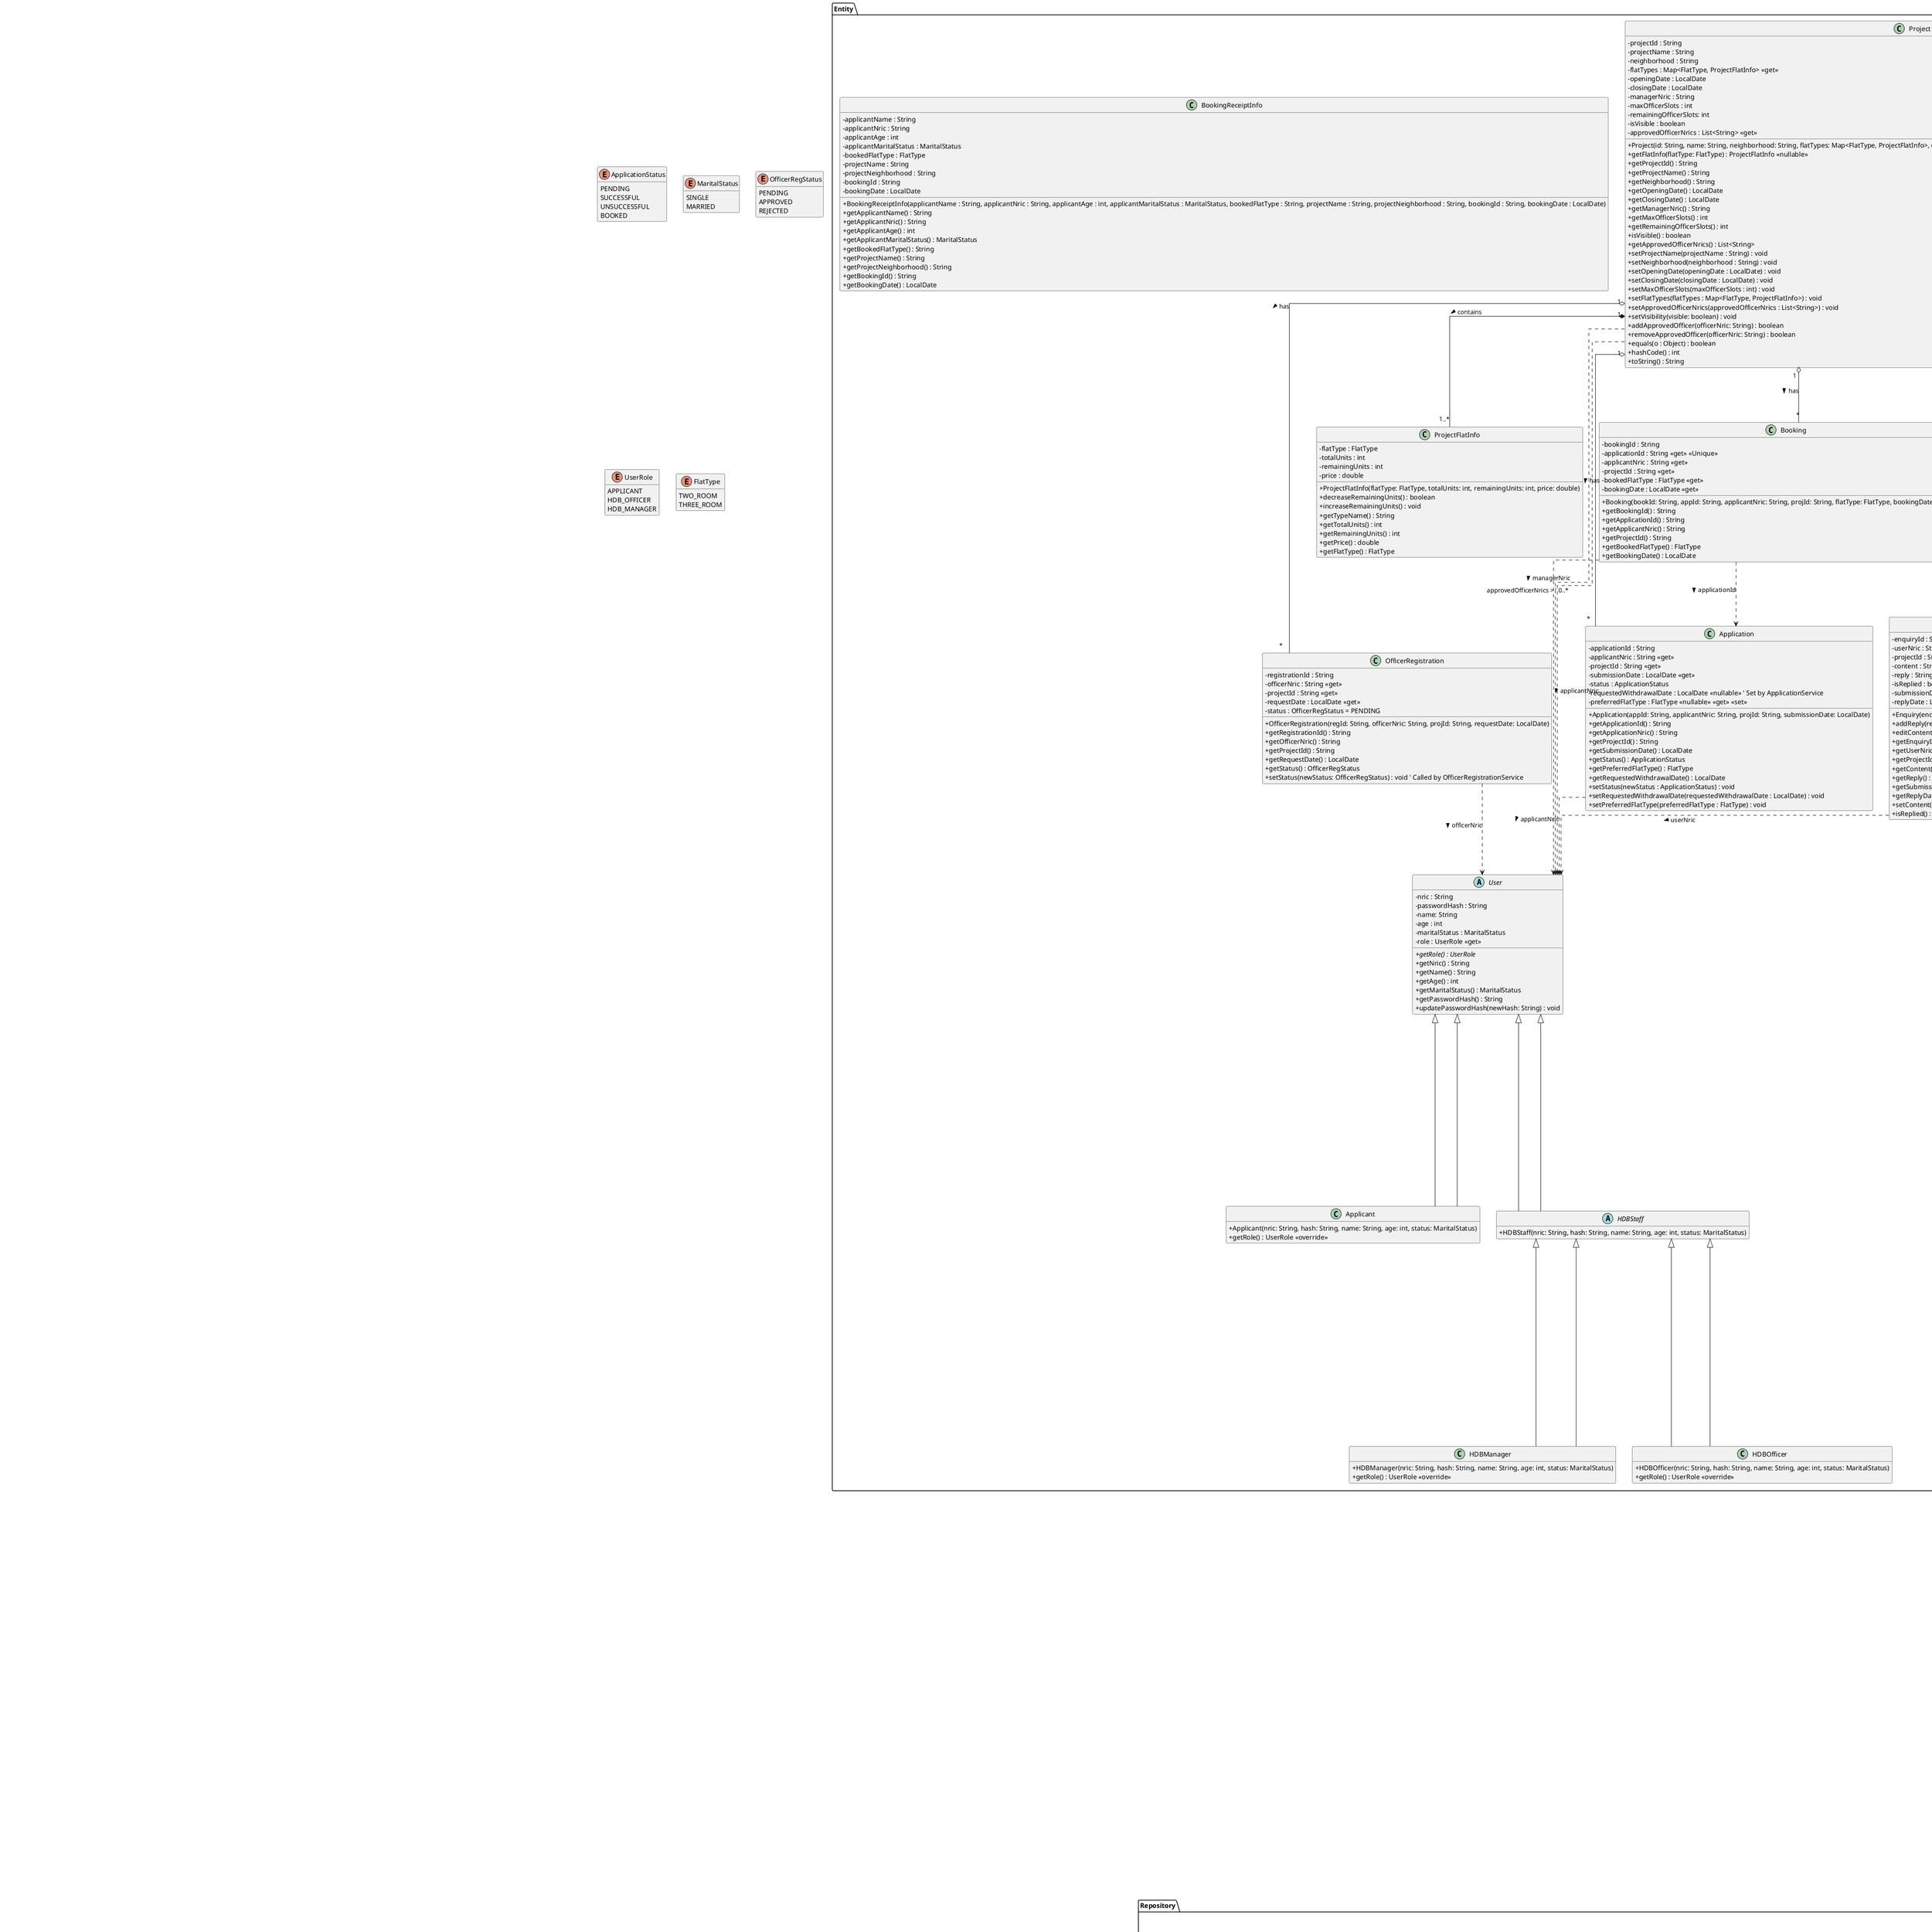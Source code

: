 @startuml

' --- Settings ---
skinparam classAttributeIconSize 0
hide empty members
skinparam packageStyle rect
skinparam linetype ortho

' --- Enums ---
enum ApplicationStatus {
    PENDING
    SUCCESSFUL
    UNSUCCESSFUL
    BOOKED
}
enum MaritalStatus {
    SINGLE
    MARRIED
}
enum OfficerRegStatus {
    PENDING
    APPROVED
    REJECTED
}
enum UserRole {
    APPLICANT
    HDB_OFFICER
    HDB_MANAGER
}
enum FlatType {
    TWO_ROOM
    THREE_ROOM
}

' --- Entity Layer ---
package Entity <<Folder>> {
    abstract class User {
        - nric : String
        - passwordHash : String
        - name: String
        - age : int
        - maritalStatus : MaritalStatus
        - role : UserRole <<get>>
        + {abstract} getRole() : UserRole
        + getNric() : String
        + getName() : String
        + getAge() : int
        + getMaritalStatus() : MaritalStatus
        + getPasswordHash() : String
        + updatePasswordHash(newHash: String) : void
    }

    class Applicant extends User {
        + Applicant(nric: String, hash: String, name: String, age: int, status: MaritalStatus)
        + getRole() : UserRole <<override>>
    }

    abstract class HDBStaff extends User {
         + HDBStaff(nric: String, hash: String, name: String, age: int, status: MaritalStatus)
    }

    class HDBOfficer extends HDBStaff {
        + HDBOfficer(nric: String, hash: String, name: String, age: int, status: MaritalStatus)
        + getRole() : UserRole <<override>>
    }

    class HDBManager extends HDBStaff {
        + HDBManager(nric: String, hash: String, name: String, age: int, status: MaritalStatus)
        + getRole() : UserRole <<override>>
    }

    class ProjectFlatInfo {
        - flatType : FlatType
        - totalUnits : int
        - remainingUnits : int
        - price : double
        + ProjectFlatInfo(flatType: FlatType, totalUnits: int, remainingUnits: int, price: double)
        + decreaseRemainingUnits() : boolean
        + increaseRemainingUnits() : void
        + getTypeName() : String
        + getTotalUnits() : int
        + getRemainingUnits() : int
        + getPrice() : double
        + getFlatType() : FlatType
    }

    class Project {
        - projectId : String
        - projectName : String
        - neighborhood : String
        - flatTypes : Map<FlatType, ProjectFlatInfo> <<get>>
        - openingDate : LocalDate
        - closingDate : LocalDate
        - managerNric : String
        - maxOfficerSlots : int
        - remainingOfficerSlots: int
        - isVisible : boolean
        - approvedOfficerNrics : List<String> <<get>>
        + Project(id: String, name: String, neighborhood: String, flatTypes: Map<FlatType, ProjectFlatInfo>, openDate: LocalDate, closeDate: LocalDate, managerNric: String, maxOfficerSlots: int)
        + getFlatInfo(flatType: FlatType) : ProjectFlatInfo <<nullable>>
        + getProjectId() : String
        + getProjectName() : String
        + getNeighborhood() : String
        + getOpeningDate() : LocalDate
        + getClosingDate() : LocalDate
        + getManagerNric() : String
        + getMaxOfficerSlots() : int
        + getRemainingOfficerSlots() : int
        + isVisible() : boolean
        + getApprovedOfficerNrics() : List<String>
        + setProjectName(projectName : String) : void
        + setNeighborhood(neighborhood : String) : void
        + setOpeningDate(openingDate : LocalDate) : void
        + setClosingDate(closingDate : LocalDate) : void
        + setMaxOfficerSlots(maxOfficerSlots : int) : void
        + setFlatTypes(flatTypes : Map<FlatType, ProjectFlatInfo>) : void
        + setApprovedOfficerNrics(approvedOfficerNrics : List<String>) : void
        + setVisibility(visible: boolean) : void
        + addApprovedOfficer(officerNric: String) : boolean
        + removeApprovedOfficer(officerNric: String) : boolean
        + equals(o : Object) : boolean
        + hashCode() : int
        + toString() : String
    }

    class Application {
        - applicationId : String
        - applicantNric : String <<get>>
        - projectId : String <<get>>
        - submissionDate : LocalDate <<get>>
        - status : ApplicationStatus
        - requestedWithdrawalDate : LocalDate <<nullable>> ' Set by ApplicationService
        - preferredFlatType : FlatType <<nullable>> <<get>> <<set>>
        + Application(appId: String, applicantNric: String, projId: String, submissionDate: LocalDate)
        + getApplicationId() : String
        + getApplicationNric() : String
        + getProjectId() : String
        + getSubmissionDate() : LocalDate
        + getStatus() : ApplicationStatus
        + getPreferredFlatType() : FlatType
        + getRequestedWithdrawalDate() : LocalDate
        + setStatus(newStatus : ApplicationStatus) : void
        + setRequestedWithdrawalDate(requestedWithdrawalDate : LocalDate) : void
        + setPreferredFlatType(preferredFlatType : FlatType) : void
    }

    class Booking {
        - bookingId : String
        - applicationId : String <<get>> <<Unique>>
        - applicantNric : String <<get>>
        - projectId : String <<get>>
        - bookedFlatType : FlatType <<get>>
        - bookingDate : LocalDate <<get>>
        + Booking(bookId: String, appId: String, applicantNric: String, projId: String, flatType: FlatType, bookingDate: LocalDate)
        + getBookingId() : String
        + getApplicationId() : String
        + getApplicantNric() : String
        + getProjectId() : String
        + getBookedFlatType() : FlatType
        + getBookingDate() : LocalDate
    }

    class BookingReceiptInfo {
        - applicantName : String
        - applicantNric : String
        - applicantAge : int
        - applicantMaritalStatus : MaritalStatus
        - bookedFlatType : FlatType
        - projectName : String
        - projectNeighborhood : String
        - bookingId : String
        - bookingDate : LocalDate
        + BookingReceiptInfo(applicantName : String, applicantNric : String, applicantAge : int, applicantMaritalStatus : MaritalStatus, bookedFlatType : String, projectName : String, projectNeighborhood : String, bookingId : String, bookingDate : LocalDate)
        + getApplicantName() : String
        + getApplicantNric() : String
        + getApplicantAge() : int
        + getApplicantMaritalStatus() : MaritalStatus
        + getBookedFlatType() : String
        + getProjectName() : String
        + getProjectNeighborhood() : String
        + getBookingId() : String
        + getBookingDate() : LocalDate
    }

    class Enquiry {
        - enquiryId : String
        - userNric : String <<get>>
        - projectId : String <<nullable>>
        - content : String
        - reply : String <<nullable>>
        - isReplied : boolean = false
        - submissionDate : LocalDate <<get>>
        - replyDate : LocalDate <<nullable>>
        + Enquiry(enqId: String, userNric: String, projId: String, content: String, submissionDate: LocalDate)
        + addReply(replyContent: String, replyDate: LocalDate) : void
        + editContent(newContent: String) : void
        + getEnquiryId() : String
        + getUserNric() : String
        + getProjectId() : String <<nullable>>
        + getContent() : String
        + getReply() : String <<nullable>>
        + getSubmissionDate() : LocalDate
        + getReplyDate() : LocalDate <<nullable>>
        + setContent(content : String) : void
        + isReplied() : boolean
    }

     class OfficerRegistration {
        - registrationId : String
        - officerNric : String <<get>>
        - projectId : String <<get>>
        - requestDate : LocalDate <<get>>
        - status : OfficerRegStatus = PENDING
        + OfficerRegistration(regId: String, officerNric: String, projId: String, requestDate: LocalDate)
        + getRegistrationId() : String
        + getOfficerNric() : String
        + getProjectId() : String
        + getRequestDate() : LocalDate
        + getStatus() : OfficerRegStatus
        + setStatus(newStatus: OfficerRegStatus) : void ' Called by OfficerRegistrationService
    }
}

' --- Exception Package ---
package Exception <<Folder>> {
    class ApplicationException extends Exception {
        + ApplicationException(message: String)
    }
    class AuthenticationException extends Exception {
        + AuthenticationException(message: String)
    }
    class BookingException extends Exception {
        + BookingException(message: String)
    }
    class DataAccessException extends RuntimeException {
        + DataAccessException(message: String, cause: Throwable)
    }
    class RegistrationException extends Exception {
        + RegistrationException(message: String)
    }
    class InvalidInputException extends Exception {
        + InvalidInputException(message: String)
    }
    class WeakPasswordException extends Exception {
        + WeakPasswordException(message: String)
    }

}

' --- Repository Package ---
package Repository <<Folder>> {

    ' --- Helper Class ---
    class CsvRepositoryHelper<ID, T> <<Helper>> {
        - filePath : String <<final>>
        - header : String[] <<final>>
        - deserializer : Function<List<String[]>, Map<ID, T>> <<final>>
        - serializer : Function<Map<ID, T>, List<String[]>> <<final>>
        + CsvRepositoryHelper(filePath: String, header: String[], deserializer: Function<List<String[]>, Map<ID, T>>, serializer: Function<Map<ID, T>, List<String[]>>)
        + loadData() : Map<ID, T> <<throws DataAccessException>>
        + saveData(entities: Map<ID, T>) : void <<throws DataAccessException>>
    }

    interface IRepository<T, ID> <<DIP>> {
        + findById(id : ID) : T <<nullable>>
        + findAll() : Map<ID, T>
        + save(entity : T) : void
        + saveAll(entities: Map<ID, T>) : void
        + loadAll() : Map<ID, T> <<throws DataAccessException>>
    }

    interface IUserRepository extends IRepository<User, String> {
    }

    interface IProjectRepository extends IRepository<Project, String> {
        + findAllFlatInfoIds() : Set<String>
        + deleteById(id : String) : void <<throws DataAccessException>>
    }

    interface IApplicationRepository extends IRepository<Application, String> {
        + findByApplicantNric(nric: String) : Application <<nullable>>
        + findByProjectId(projectId: String) : List<Application>
        + findByStatus(status : ApplicationStatus) : List<Application>
    }

    interface IBookingRepository extends IRepository<Booking, String> {
        + findByApplicantNric(nric: String) : Booking <<nullable>>
        + findByApplicationId(applicationId: String) : Booking <<nullable>>
        + findByProjectId(projectId : String) : List<Booking>
    }

    interface IEnquiryRepository extends IRepository<Enquiry, String> {
        + findByUserNric(nric: String) : List<Enquiry>
        + findByProjectId(projectId: String) : List<Enquiry>
        + deleteById(id : String) : void <<throws DataAccessException>>
    }

    interface IOfficerRegistrationRepository extends IRepository<OfficerRegistration, String> {
        + findByOfficerNric(nric: String) : List<OfficerRegistration>
        + findByProjectId(projectId: String) : List<OfficerRegistration>
    }

    class UserRepository implements IUserRepository {
        - USER_FILE_PATH : String <<static>> final
        - USER_CSV_HEADER : String[] <<static>> final
        - users : Map<String, User>
        - csvHelper : CsvRepositoryHelper<String, User> <<final>>
        - deserializeUsers(csvData : List<String[]>) : Map<String, User>
        - serializeUsers(usersToSerialize : Map<String, User>) : List<String[]>
        + UserRepository()
        + loadAll() : Map<String, User> <<throws DataAccessException>>
        + saveAll(entities : Map<String, User>) : void
        + save(entity : User) : void
        + findById(id: String) : User <<nullable>>
        + findAll() : Map<String, User>
    }

    class ProjectRepository implements IProjectRepository {
        - PROJECT_FILE_PATH : String <<static>> final
        - PROJECT_CSV_HEADER : String[] <<static>> final
        - FLAT_INFO_FILE_PATH : String <<static>> final
        - FLAT_INFO_CSV_HEADER : String[] <<static>> final
        - projects : Map<String, Project>
        - csvHelper : CsvRepositoryHelper<String, Project> <<final>>
        - loadedFlatInfoIds : Set<String>
        - deserializeProjectsAndFlatInfo(projectData : List<String[]>) : Map<String, Project> <<throws DataAccessException>>
        - serializeProjectsAndFlatInfo(projectsToSerialize : Map<String, Project>) : List<String[]> <<throws DataAccessException>>
        + ProjectRepository()
        + loadAll() : Map<String, Project> <<throws DataAccessException>>
        + saveAll(projects: Map<String, Project>) : void
        + save(project: Project) : void
        + findById(projectId: String) : Project <<nullable>>
        + findAll() : Map<String, Project>
        + findAllFlatInfoIds() : Set<String>
        + deleteById(id : String) : void <<throws DataAccessException>>
    }

    class ApplicationRepository implements IApplicationRepository {
        - APPLICATION_FILE_PATH : String <<static>> final
        - APPLICATION_CSV_HEADER : String[] <<static>> final
        - applications : Map<String, Application>
        - csvHelper : CsvRepositoryHelper<String, Application> <<final>>
        - deserializeApplications(applicationData : List<String[]>) : Map<String, Application>
        - serializeApplications(appsToSerialize : Map<String, Application>) : List<String[]>
        + ApplicationRepository()
        + loadAll() : Map<String, Application> <<throws DataAccessException>>
        + saveAll(entities : Map<String, Application>) : void
        + save(application: Application) : void
        + findById(applicationId: String) : Application <<nullable>>
        + findAll() : Map<String, Application>
        + findByApplicantNric(nric: String) : Application <<nullable>>
        + findByProjectId(projectId: String) : List<Application>
        + findByStatus(status : ApplicationStatus) : List<Application>
    }

    class BookingRepository implements IBookingRepository {
        - BOOKING_FILE_PATH : String <<static>> final
        - BOOKING_CSV_HEADER : String[] <<static>> final
        - bookings : Map<String, Booking>
        - csvHelper : CsvRepositoryHelper<String, Booking> <<final>>
        - deserializeBookings(bookingData : List<String[]>) : Map<String, Booking>
        - serializeBookings(booksToSerialize : Map<String, Booking>) : List<String[]>
        + BookingRepository()
        + loadAll() : Map<String, Booking> <<throws DataAccessException>>
        + saveAll(entities : Map<String, Booking>) : void
        + save(booking: Booking) : void
        + findById(bookingId: String) : Booking <<nullable>>
        + findAll() : Map<String, Booking>
        + findByApplicantNric(nric: String) : Booking <<nullable>>
        + findByApplicationId(applicationId: String) : Booking <<nullable>>
        + findByProjectId(projectId : String) : List<Booking>
    }

    class EnquiryRepository implements IEnquiryRepository {
        - ENQUIRY_FILE_PATH : String <<static>> final
        - ENQUIRY_CSV_HEADER : String[] <<static>> final
        - enquiries : Map<String, Enquiry>
        - csvHelper : CsvRepositoryHelper<String, Enquiry> <<final>>
        - deserializeEnquiries(enquiryData : List<String[]>) : Map<String, Enquiry>
        - serializeEnquiries(enqsToSerialize : Map<String, Enquiry>) : List<String[]>
        + EnquiryRepository()
        + loadAll() : Map<String, Enquiry> <<throws DataAccessException>>
        + saveAll(entities : Map<String, Enquiry>) : void
        + save(enquiry: Enquiry) : void
        + findById(enquiryId: String) : Enquiry <<nullable>>
        + findAll() : Map<String, Enquiry>
        + findByUserNric(nric: String) : List<Enquiry>
        + findByProjectId(projectId: String) : List<Enquiry>
        + deleteById(enquiryId : String) : void <<throws DataAccessException>>
    }

    class OfficerRegistrationRepository implements IOfficerRegistrationRepository {
        - OFFICER_REGISTRATION_FILE_PATH : String <<static>> final
        - REGISTRATION_CSV_HEADER : String[] <<static>> final
        - registrations : Map<String, OfficerRegistration>
        - csvHelper : CsvRepositoryHelper<String, OfficerRegistration> <<final>>
        - deserializeRegistrations(registrationData : List<String[]>) : Map<String, OfficerRegistration> 
        - serializeRegistrations(regsToSerialize : Map<String, OfficerRegistration>) : List<String[]>
        + OfficerRegistrationRepository()
        + loadAll() : Map<String, OfficerRegistration> <<throws DataAccessException>>
        + saveAll(entities : Map<String, OfficerRegistration>) : void
        + save(registration: OfficerRegistration) : void
        + findById(registrationId: String) : OfficerRegistration <<nullable>>
        + findAll() : Map<String, OfficerRegistration>
        + findByOfficerNric(nric: String) : List<OfficerRegistration>
        + findByProjectId(projectId: String) : List<OfficerRegistration>
    }
}

' --- Utility Package ---
package Utility <<Folder>> {
    class FileUtil <<Utility>> {
        + {static} readCsvLines(filePath: String) : List<String[]> <<throws IOException>>
        + {static} writeCsvLines(filePath: String, data: List<String[]>, header: String[]) : void <<throws IOException>>
        + {static} parseLocalDate(dateString: String) : LocalDate <<nullable>>
        + {static} formatLocalDate(date: LocalDate) : String
        + {static} parseEnum(enumClass: Class<E>, value: String, defaultValue: E) : E
        + {static} joinList(list: List<String>, delimiter: String) : String
        + {static} splitString(str: String, delimiter: String) : List<String>
        + {static} parseIntOrDefault(value: String, defaultValue: Integer) : Integer
        + {static} parseDoubleOrDefault(value: String, defaultValue: Double) : Double
    }
    class ValidationUtil <<Utility>> {
        + {static} isValidNric(nric: String) : boolean
        ' Add other necessary static input methods
    }
    class PasswordUtil <<Utility>> {
        + {static} hashPassword(plainPassword: String) : String
        + {static} verifyPassword(plainPassword: String, storedHash: String) : boolean
    }
    class IdGenerator <<Utility>> {
        + {static} generateApplicationId() : String
        + {static} generateBookingId() : String
        + {static} generateEnquiryId() : String
        + {static} generateOfficerRegId() : String
        + {static} generateProjectId() : String
        + {static} generateProjectFlatInfoId() : String
    }
    
    class PasswordValidationUtil <<Utility>> {
        - {static final} MIN_LENGTH: int
        - {static final} MAX_LENGTH: int
        - {static final} WHITESPACE_PATTERN: Pattern 
        + {static final} ALLOWED_SPECIAL_CHARS: String
        - PasswordValidationUtil()
        + {static} validatePasswordStrength(password: String): String
    }
}

' --- Service Layer ---
package Service <<Folder>> {
    interface IUserService <<ISP>> {
        + findUserById(nric: String) : User <<nullable>>
        + findUserNames(nrics: Collection<String>) : Map<String, String>
    }

    class UserService implements IUserService {
        - userRepository : IUserRepository
        + UserService(userRepository: IUserRepository)
        + findUserById(nric: String) : User <<nullable>>
        + findUserNames(nrics: Collection<String>) : Map<String, String>
    }

    interface IAuthenticationService <<ISP>> {
        + login(nric: String, password: String) : User <<throws AuthenticationException>>
        + changePassword(user: User, newPassword: String) : boolean
        + registerApplicant(nric: String, plainPassword: String, name: String, age: int, maritalStatus MaritalStatus) : boolean <<throws AuthenticationException, DataAccessException>>
    }
    class AuthenticationService implements IAuthenticationService {
        - userRepository : IUserRepository
        + AuthenticationService(userRepository: IUserRepository)
        + login(nric: String, password: String) : User <<throws AuthenticationException>>
        + changePassword(user: User, newPassword: String) : boolean <<throws WeakPasswordException, DataAccessException>>
        + registerApplicant(nric: String, plainPassword: String, name: String, age: int, maritalStatus MaritalStatus) : boolean <<throws AuthenticationException, DataAccessException>>
    }

    interface IBookingService <<ISP>> {
         + performBooking(officer: HDBOfficer, applicantNric: String, flatType: FlatType) : Booking <<throws BookingException>>
         + getBookingsByProject(projectId : String) : List<Booking> <<throws BookingException>>
    }
    class BookingService implements IBookingService {
        - applicationRepo : IApplicationRepository
        - projectRepo : IProjectRepository
        - bookingRepo : IBookingRepository
        - userRepo : IUserRepository
        + BookingService(appRepo: IApplicationRepository, projRepo: IProjectRepository, bookingRepo: IBookingRepository, userRepo: IUserRepository)
        + performBooking(officer: HDBOfficer, applicantNric: String, flatType: FlatType) : Booking <<throws BookingException>>
        + getBookingsByProject(projectId : String) : List<Booking> <<throws BookingException>>
    }

    interface IReceiptService <<ISP>> {
        + generateBookingReceipt(booking: Booking) : BookingReceiptInfo <<throws DataAccessException>>
    }
    class ReceiptService implements IReceiptService {
         - bookingRepo : IBookingRepository
         - userRepo : IUserRepository
         - projectRepo : IProjectRepository
        + ReceiptService(bookRepo: IBookingRepository, userRepo: IUserRepository, projRepo: IProjectRepository)
        + generateBookingReceipt(booking: Booking) : BookingReceiptInfo <<throws DataAccessException>>
    }

    interface IEligibilityService <<ISP>> {
         + canApplicantApply(user: User, project: Project) : boolean
         + isApplicantEligibleForFlatType(user : User, flatType : FlatType) : boolean
         + canOfficerRegister(officer: HDBOfficer, project: Project, allRegistrations: Collection<OfficerRegistration>, allApplications: Collection<Application>) : boolean
         + checkManagerProjectHandlingEligibility(manager : HDBManager, newProjectOpenDate : LocalDate, newProjectCloseDate : LocalDate, allExistingProjects : Collection<Project>) : boolean
     }
     class EligibilityService implements IEligibilityService {
         - projectRepository : IProjectRepository ' Added dependency based on method signature
         + EligibilityService(projectRepository : IProjectRepository)
         + canApplicantApply(user: User, project: Project) : boolean
         + isApplicantEligibleForFlatType(user : User, flatType : FlatType) : boolean
         + canOfficerRegister(officer: HDBOfficer, project: Project, allRegistrations: Collection<OfficerRegistration>, allApplications: Collection<Application>) : boolean
         + checkManagerProjectHandlingEligibility(manager : HDBManager, newProjectOpenDate : LocalDate, newProjectCloseDate : LocalDate, allExistingProjects : Collection<Project>) : boolean
     }

      interface IProjectService <<ISP>> {
        + createProject(manager: HDBManager, name: String, neighborhood: String, flatInfoMap: Map<FlatType, ProjectFlatInfo>, openDate: LocalDate, closeDate: LocalDate, officerSlots: int) : Project <<throws RegistrationException>>;
        + editCoreProjectDetails(manager: HDBManager, projectId: String, name: String, neighborhood: String, openDate: LocalDate, closeDate: LocalDate, officerSlots: int) : boolean;
        + deleteProject(manager: HDBManager, projectId: String) : boolean;
        + toggleVisibility(manager: HDBManager, projectId: String) : boolean;
        + getVisibleProjectsForUser(user: User, filters: Map<String, Object>) : List<Project>;
        + getVisibleProjectsForUser(user: User) : List<Project>;
        + getAllProjects(user: User, filters: Map<String, Object>) : List<Project>;
        + getProjectsManagedBy(managerNric: String) : List<Project>;
        + getProjectsManagedBy(managerNric: String, filters : Map<String, Object>) : List<Project>;
        + findProjectById(projectId: String) : Project <<nullable>>;
        + getProjectsAvailableForOfficerRegistration(officer: HDBOfficer): List<Project>;
    }

    class ProjectService implements IProjectService {
        - projectRepo : IProjectRepository;
        - userRepo : IUserRepository;
        - eligibilityService : IEligibilityService;
        + ProjectService(projectRepo: IProjectRepository, userRepo: IUserRepository, eligSvc: IEligibilityService);
        + createProject(manager: HDBManager, name: String, neighborhood: String, flatInfoMap: Map<FlatType, ProjectFlatInfo>, openDate: LocalDate, closeDate: LocalDate, officerSlots: int) : Project <<throws RegistrationException>>;
        + editCoreProjectDetails(manager: HDBManager, projectId: String, name: String, neighborhood: String, openDate: LocalDate, closeDate: LocalDate, officerSlots: int) : boolean;
        + deleteProject(manager: HDBManager, projectId: String) : boolean;
        + toggleVisibility(manager: HDBManager, projectId: String) : boolean;
        + getVisibleProjectsForUser(user: User, filters: Map<String, Object>) : List<Project>;
        + getVisibleProjectsForUser(user: User) : List<Project>;
        + getAllProjects(user: User, filters: Map<String, Object>) : List<Project>; ' Corrected user type
        + getProjectsManagedBy(managerNric: String) : List<Project>;
        + getProjectsManagedBy(managerNric: String, filters : Map<String, Object>) : List<Project>;
        + findProjectById(projectId: String) : Project <<nullable>>;
        + getProjectsAvailableForOfficerRegistration(officer: HDBOfficer): List<Project>;
    }

    interface IApplicationService <<ISP>> {
        + submitApplication(user: User, projectId: String, preferredFlatType: FlatType <<nullable>>) : Application <<throws ApplicationException>>
        + requestWithdrawal(user: User) : boolean <<throws ApplicationException>>;
        + reviewApplication(manager: HDBManager, applicationId: String, approve: boolean) : boolean <<throws ApplicationException>>;
        + reviewWithdrawal(manager: HDBManager, applicationId: String, approve: boolean) : boolean <<throws ApplicationException>>;
        + getApplicationForUser(applicantNric: String) : Application <<nullable>>;
        + getApplicationsByProject(projectId: String) : List<Application>;
        + getApplicationsByStatus(status: ApplicationStatus) : List<Application>;
    }
    class ApplicationService implements IApplicationService {
        - applicationRepo : IApplicationRepository;
        - projectRepo : IProjectRepository;
        - eligibilityService : IEligibilityService;
        - userRepo : IUserRepository;
        - bookingRepo : IBookingRepository;
        - officerRegRepo : IOfficerRegistrationRepository;
        + ApplicationService(appRepo: IApplicationRepository, projRepo: IProjectRepository, eligSvc: IEligibilityService, userRepo: IUserRepository, bookingRepo: IBookingRepository, officerRegRepo : IOfficerRegistrationRepository);
        + submitApplication(user: User, projectId: String, preferredFlatType: FlatType <<nullable>>) : Application <<throws ApplicationException>>
        + requestWithdrawal(user: User) : boolean <<throws ApplicationException>>;
        + reviewApplication(manager: HDBManager, applicationId: String, approve: boolean) : boolean <<throws ApplicationException>>;
        + reviewWithdrawal(manager: HDBManager, applicationId: String, approve: boolean) : boolean <<throws ApplicationException>>;
        + getApplicationForUser(applicantNric: String) : Application <<nullable>>;
        + getApplicationsByProject(projectId: String) : List<Application>;
        + getApplicationsByStatus(status: ApplicationStatus) : List<Application>;
    }

    interface IOfficerRegistrationService <<ISP>> {
        + requestProjectRegistration(officer: HDBOfficer, projectId: String) : OfficerRegistration <<throws RegistrationException>>;
        + reviewRegistration(manager: HDBManager, registrationId: String, approve: boolean) : boolean <<throws RegistrationException>>;
        + getRegistrationStatus(officer: HDBOfficer, projectId: String) : OfficerRegStatus <<nullable>>;
        + getPendingRegistrations() : List<OfficerRegistration>;
        + getPendingRegistrationsForProject(projectId : String) : List<OfficerRegistration>;
        + getPendingRegistrationsCountForProject(projectId : String) : int;
        + getRegistrationsByProject(projectId: String) : List<OfficerRegistration>;
        + getRegistrationsByOfficer(officerNric: String) : List<OfficerRegistration>;
    }
    class OfficerRegistrationService implements IOfficerRegistrationService {
        - registrationRepo : IOfficerRegistrationRepository;
        - projectRepo : IProjectRepository;
        - applicationRepo : IApplicationRepository;
        - eligibilityService : IEligibilityService;
        + OfficerRegistrationService(regRepo: IOfficerRegistrationRepository, projRepo: IProjectRepository, appRepo: IApplicationRepository, eligSvc: IEligibilityService);
        + requestProjectRegistration(officer: HDBOfficer, projectId: String) : OfficerRegistration <<throws RegistrationException>>;
        + reviewRegistration(manager: HDBManager, registrationId: String, approve: boolean) : boolean <<throws RegistrationException>>;
        + getRegistrationStatus(officer: HDBOfficer, projectId: String) : OfficerRegStatus <<nullable>>;
        + getPendingRegistrations() : List<OfficerRegistration>;
        + getPendingRegistrationsForProject(projectId : String) : List<OfficerRegistration>;
        + getPendingRegistrationsCountForProject(projectId : String) : int;
        + getRegistrationsByProject(projectId: String) : List<OfficerRegistration>;
        + getRegistrationsByOfficer(officerNric: String) : List<OfficerRegistration>;
    }

    interface IEnquiryService <<ISP>> {
        + createEnquiry(user: User, projectId: String <<nullable>>, content: String) : Enquiry;
        + editEnquiry(enquiryId: String, newContent: String, user: User) : boolean;
        + deleteEnquiry(enquiryId: String, user: User) : boolean;
        + replyToEnquiry(enquiryId: String, replyContent: String, staff: HDBStaff) : boolean;
        + viewMyEnquiries(user: User) : List<Enquiry>;
        + viewAllEnquiries() : List<Enquiry>;
        + viewProjectEnquiries(projectId: String) : List<Enquiry>;
        + findEnquiryById(enquiryId: String) : Enquiry <<nullable>>;
    }
    class EnquiryService implements IEnquiryService {
        - enquiryRepo : IEnquiryRepository;
        + EnquiryService(enquiryRepo: IEnquiryRepository);
        + createEnquiry(user: User, projectId: String <<nullable>>, content: String) : Enquiry;
        + editEnquiry(enquiryId: String, newContent: String, user: User) : boolean;
        + deleteEnquiry(enquiryId: String, user: User) : boolean;
        + replyToEnquiry(enquiryId: String, replyContent: String, staff: HDBStaff) : boolean;
        + viewMyEnquiries(user: User) : List<Enquiry>;
        + viewAllEnquiries() : List<Enquiry>;
        + viewProjectEnquiries(projectId: String) : List<Enquiry>;
        + findEnquiryById(enquiryId: String) : Enquiry <<nullable>>;
    }

     interface IReportService <<ISP>> {
        + generateBookingReport(filters: Map<String, String>) : String;
     }
     class ReportService implements IReportService {
         - bookingRepo : IBookingRepository;
         - projectRepo : IProjectRepository;
         - userRepo : IUserRepository;
         - applicationRepo : IApplicationRepository;
         + ReportService(bookRepo: IBookingRepository, projRepo: IProjectRepository, userRepo: IUserRepository, appRepo: IApplicationRepository);
         + generateBookingReport(filters: Map<String, String>) : String;
     }
}

' --- Controller Layer ---
package Controller <<Folder>> {
    class ControllerContainer {
       + authController : AuthenticationController
       + userController : UserController
       + projectController : ProjectController
       + appController : ApplicationController
       + officerRegController : OfficerRegistrationController
       + bookingController : BookingController
       + receiptController : ReceiptController
       + enquiryController : EnquiryController
       + reportController : ReportController
       + ControllerContainer(auth: AuthenticationController, user: UserController, proj: ProjectController, app: ApplicationController, reg: OfficerRegistrationController, book: BookingController, receipt: ReceiptController, enq: EnquiryController, report: ReportController)
    }

    class UserController {
        - userService : IUserService
        + UserController(userService: IUserService)
        + getUserName(nric: String) : String
        + getUserNamesForList(nrics: Collection<String>) : Map<String, String>
    }

    class AuthenticationController {
        - authService : IAuthenticationService;
        + AuthenticationController(authService: IAuthenticationService);
        + login(nric: String, password: String) : User <<throws AuthenticationException>>
        + changePassword(user: User) : boolean <<throws WeakPasswordException, DataAccessException>>
        + registerApplicant(nric: String, plainPassword: String, name: String, age: int, maritalStatus: MaritalStatus) : boolean <<throws AuthenticationException, DataAccessException>>; 
    }

    class ProjectController {
        - projectService : IProjectService;
        + ProjectController(projectService: IProjectService);
        + createProject(manager: HDBManager, name: String, neighborhood: String, flatInfoMap: Map<FlatType, ProjectFlatInfo>, openDate: LocalDate, closeDate: LocalDate, officerSlots: int) : Project <<throws RegistrationException, InvalidInputException>>;
        + editProject(manager: HDBManager, projectId: String, name: String, neighborhood: String, openDate: LocalDate, closeDate: LocalDate, officerSlots: int) : boolean <<throws InvalidInputException>>;
        + deleteProject(manager: HDBManager, projectId: String) : boolean;
        + toggleProjectVisibility(manager: HDBManager, projectId: String) : boolean;
        + getVisibleProjects(user: User) : List<Project>;
        + getVisibleProjects(user: User, filters : Map<String, Object>) : List<Project>;
        + getAllProjects(user: HDBStaff, filters: Map<String, Object>) : List<Project>;
        + getProjectsManagedBy(manager: HDBManager) : List<Project>;
        + getProjectsManagedBy(manager: HDBManager, filters: Map<String, Object>) : List<Project>;
        + findProjectById(projectId: String) : Project <<nullable>>;
        + getProjectsAvailableForRegistration(officer: HDBOfficer): List<Project>;
    }

    class ApplicationController {
        - applicationService : IApplicationService;
        + ApplicationController(applicationService: IApplicationService);
        + submitApplication(user: User, projectId: String, preferredFlatType: FlatType <<nullable>>) : Application <<throws ApplicationException>>
        + requestWithdrawal(user: User) : boolean <<throws ApplicationException>>;
        + reviewApplication(manager: HDBManager, applicationId: String, approve: boolean) : boolean <<throws ApplicationException>>;
        + reviewWithdrawal(manager: HDBManager, applicationId: String, approve: boolean) : boolean <<throws ApplicationException>>;
        + getMyApplication(user: User) : Application <<nullable>>;
        + getProjectApplications(staff: HDBStaff, projectId: String) : List<Application>;
        + getApplicationsByStatus(staff: HDBStaff, status: ApplicationStatus) : List<Application>;
    }

    class OfficerRegistrationController {
        - registrationService : IOfficerRegistrationService;
        - projectService : IProjectService;
        + OfficerRegistrationController(regService: IOfficerRegistrationService, projService: IProjectService);
        + requestRegistration(officer: HDBOfficer, projectId: String) : OfficerRegistration <<throws RegistrationException>>;
        + reviewRegistration(manager: HDBManager, registrationId: String, approve: boolean) : boolean <<throws RegistrationException>>;
        + getMyRegistrationStatus(officer: HDBOfficer, projectId: String) : OfficerRegStatus <<nullable>>;
        + getPendingRegistrations(manager: HDBManager) : List<OfficerRegistration>;
        + getPendingRegistrationCountForProject(staff : HDBStaff, projectId : String) : int
        + getProjectRegistrations(staff: HDBStaff, projectId: String) : List<OfficerRegistration>;
        + getApprovedHandlingProject(officer: HDBOfficer) : List<Project> <<nullable>>
        + getMyRegistrations(officer: HDBOfficer): List<OfficerRegistration>;
    }

    class BookingController {
         - bookingService : IBookingService;
         + BookingController(bookingService: IBookingService);
         + createBooking(officer: HDBOfficer, applicantNric: String, flatType: FlatType) : Booking <<throws BookingException, InvalidInputException>>;
         + getBookingsForProject(projectId : String) : List<Booking> <<throws BookingException>>
    }

    class ReceiptController {
        - receiptService : IReceiptService;
        + ReceiptController(receiptService: IReceiptService);
        + getBookingReceiptInfo(officer: HDBOfficer, booking: Booking) : BookingReceiptInfo <<throws DataAccessException>>;
    }

     class EnquiryController {
        - enquiryService : IEnquiryService;
        + EnquiryController(enquiryService: IEnquiryService);
        + createEnquiry(user: User, projectId: String <<nullable>>, content: String) : Enquiry <<throws InvalidInputException>>;
        + editMyEnquiry(user: User, enquiryId: String, newContent: String) : boolean <<throws InvalidInputException>>;
        + deleteMyEnquiry(user: User, enquiryId: String) : boolean;
        + replyToEnquiry(staff: HDBStaff, enquiryId: String, replyContent: String) : boolean <<throws InvalidInputException>>;
        + viewMyEnquiries(user: User) : List<Enquiry>;
        + viewAllEnquiries(staff: HDBStaff) : List<Enquiry>;
        + viewProjectEnquiries(staff: HDBStaff, projectId: String) : List<Enquiry>;
     }

     class ReportController {
         - reportService : IReportService;
         + ReportController(reportService: IReportService);
         + generateBookingReport(manager: HDBManager, filters: Map<String, String>) : String;
     }
}

' --- Views Layer ---
package Views <<Folder>> {
    class MainApp {
        - controllerContainer : ControllerContainer
        - scanner : Scanner
        - mainMenuUI : MainMenuUI
        - currentUser : User <<nullable>>
        + MainApp(controllers: ControllerContainer, scanner: Scanner)
        + {static} main(args : String[]) : void
        + {static} initialiseComponents : ControllerContainer
        + run() : void
        - routeToRoleUI(user: User) : void
    }

    abstract class BaseUI {
        # scanner : Scanner
        + BaseUI(scanner: Scanner)
        + displayMessage(message: String) : void
        + promptForInput(prompt: String) : String
        + promptForPassword(prompt: String) : String
        + promptForPasswordWithToggle(prompt: String)
        public String promptForPasswordWithToggle(String prompt)
        + promptForInt(prompt: String) : int
        + promptForDouble(prompt: String) : double
        + promptForDate(prompt: String) : LocalDate
        + promptForEnum(prompt: String, enumClass: Class<E>) : E
        + promptForConfirmation(prompt: String) : boolean
        # displayError(message: String) : void
        # clearConsole() : void
        # displayHeader(title: String) : void
        # displayList(items: List<T>, formatter: Function<T, String>) : void
        # pause() : void
        # formatDateSafe(date : LocalDate) : String
        # formatEnumName(enumConstant : Enum<?>) : String
    }

    class LoginUI extends BaseUI {
        - authController : AuthenticationController
        + LoginUI(authController: AuthenticationController, scanner: Scanner)
        + displayLogin() : User <<nullable>>
        + displayRegister() : void
    }

    class MainMenuUI extends BaseUI {
        - loginUI : LoginUI
        + MainMenuUI(authController: AuthenticationController, scanner: Scanner)
        + displayMainMenu() : User <<nullable>>
    }

    class ApplicantUI extends BaseUI {
        - user : Applicant
        - userController : UserController
        - projectController : ProjectController
        - appController : ApplicationController
        - enquiryController : EnquiryController
        - authController : AuthenticationController
        - projectUIHelper : ProjectUIHelper
        - accountUIHelper : AccountUIHelper
        - enquiryUIHelper : EnquiryUIHelper
        - applicationUIHelper : ApplicationUIHelper
        - handleViewAndApplyProjects() : void
        - handleViewAndWithdrawApplication() : void
        - handleSubmitEnquiry() : void
        - handleManageMyEnquiries() : void
        - handleEditEnquiryAction() : void
        - handleDeleteEnquiryAction() : void
        - handleChangePassword() : void
        + ApplicantUI(user: Applicant, userCtrl: UserController, projCtrl: ProjectController, appCtrl: ApplicationController, enqCtrl: EnquiryController, authCtrl: AuthenticationController, scanner: Scanner)
        + displayMainMenu() : void
    }

    class HDBOfficerUI extends BaseUI {
        - user : HDBOfficer
        - userController : UserController
        - projectController : ProjectController
        - appController : ApplicationController
        - officerRegController : OfficerRegistrationController
        - bookingController : BookingController
        - receiptController : ReceiptController
        - enquiryController : EnquiryController
        - authController : AuthenticationController
        - projectUIHelper : ProjectUIHelper
        - accountUIHelper : AccountUIHelper
        - enquiryUIHelper : EnquiryUIHelper
        - applicationUIHelper : ApplicationUIHelper
        - officerRegUIHelper : OfficerRegUIHelper
        - bookingUIHelper : BookingUIHelper
        - currentProjectFilters : Map<String, Object>
        - handleViewAndApplyProjects() : void
        - handleViewAndWithdrawApplication() : void
        - handleSubmitEnquiry() : void
        - handleManageMyEnquiries() : void
        - handleEditEnquiryAction() : void
        - handleDeleteEnquiryAction() : void
        - handleRequestRegistration() : void
        - handleViewRegistrationStatus() : void
        - handleManageHandlingProject() : void
        - handlePerformBookingAction() : void
        - handleGenerateReceiptAction() : void
        - handleViewAndReplyProjectEnquiriesAction() : void
        - handleChangePassword() : void
        + HDBOfficerUI(user: HDBOfficer, userCtrl: UserController, projCtrl: ProjectController, appCtrl: ApplicationController, offRegCtrl: OfficerRegistrationController, bookCtrl: BookingController, receiptCtrl: ReceiptController, enqCtrl: EnquiryController, authCtrl: AuthenticationController, scanner: Scanner)
        + displayMainMenu() : void
     }

    class HDBManagerUI extends BaseUI {
        - user : HDBManager
        - userController : UserController
        - projectController : ProjectController
        - appController : ApplicationController
        - officerRegController : OfficerRegistrationController
        - enquiryController : EnquiryController
        - reportController : ReportController
        - authController : AuthenticationController
        - projectUIHelper : ProjectUIHelper
        - accountUIHelper : AccountUIHelper
        - applicationUIHelper : ApplicationUIHelper
        - enquiryUIHelper : EnquiryUIHelper
        - officerRegUIHelper : OfficerRegUIHelper
        - currentProjectFilters : Map<String, Object>
        - handleManageProjects() : void <<throws RegistrationException, InvalidInputException>>
        - handleCreateProject() : void <<throws RegistrationException, InvalidInputException>>
        - handleEditProject() : void <<throws InvalidInputException>>
        - handleDeleteProject() : void
        - handleToggleVisibility() : void
        - handleViewAllProjects() : void <<throws AuthorizationException>>
        - handleViewMyProjects() : void <<throws AuthorizationException>>
        - handleReviewOfficerRegistrations() : void <<throws RegistrationException>>
        - handleReviewApplications() : void <<throws ApplicationException>>
        - handleReviewWithdrawal() : void <<throws ApplicationException>>
        - handleViewReplyEnquiries() : void <<throws InvalidInputException>>
        - handleGenerateReport() : void
        - handleChangePassword() : void
        - promptForDateOrKeep(prompt : String, currentValue : LocalDate) : LocalDate
        - promptForIntOrKeep(prompt : String, currentValue : int) : int
        - promptForOptionalInput(prompt : String, originalValue : String) : String
        + HDBManagerUI(user: HDBManager, projCtrl: ProjectController, appCtrl: ApplicationController, offRegCtrl: OfficerRegistrationController, enqCtrl: EnquiryController, reportCtrl: ReportController, authCtrl: AuthenticationController, scanner: Scanner)
        + displayMainMenu() : void
     }

    class AccountUIHelper {
        - baseUI : BaseUI
        - authController : AuthenticationController
        + AccountUIHelper(baseUI: BaseUI, authController: AuthenticationController)
        + handlePasswordChange(currentUser: User) : boolean
    }

    class ProjectUIHelper {
        - baseUI : BaseUI
        - projectController : ProjectController
        - userController : UserController
        + ProjectUIHelper(baseUI: BaseUI, userCtrl: UserController, projCtrl: ProjectController)
        + selectProjectFromList(projects: List<Project>, listTitle: String) : Project <<nullable>>
        + displayApplicantProjectDetails(project: Project) : void
        + displayStaffProjectDetails(project: Project, pendingCount: int) : void
        + displayFlatInfoSection(project: Project) : void
        + promptForProjectFilters(allowStaffFilters: boolean) : Map<String, Object>
        + displayFlatAvailability(project: Project) : void
    }

    class ApplicationUIHelper {
        - baseUI : BaseUI
        - applicationController : ApplicationController
        - projectController : ProjectController
        - eligibilityService : IEligibilityService
        - performWithdrawalAction(user : User) : void
        - isApplicantEligibleForFlatType(user: User, flatType: FlatType) : boolean
        + ApplicationUIHelper(baseUI: BaseUI, appCtrl: ApplicationController, projCtrl: ProjectController, eligSvc: IEligibilityService)
        + performApplicationSubmission(user: User, projectId: String) : void
        + performViewAndWithdraw(user: User) : void
        + displayApplicationList(apps: List<Application>, title: String) : Map<Integer, Application>
    }

    class OfficerRegUIHelper {
        - baseUI : BaseUI
        - projectController : ProjectController
        - userController : UserController ' Added
        + OfficerRegUIHelper(baseUI: BaseUI, projectController: ProjectController, userController: UserController)
        + displayOfficerRegList(regs: List<OfficerRegistration>, title: String) : Map<Integer, OfficerRegistration>
        + selectOfficerRegFromList(regs: List<OfficerRegistration>, title: String) : OfficerRegistration <<nullable>>
        + displayOfficerRegistrationDetails(reg: OfficerRegistration) : void
        + displayOfficerRegListForViewing(regs: List<OfficerRegistration>, title: String) : void
    }

    class EnquiryUIHelper {
        - baseUI : BaseUI
        - projectController : ProjectController
        - userController : UserController
        - SNIPPET_LENGTH : int <<static>> final
        + EnquiryUIHelper(baseUI: BaseUI, userController: UserController, projectController: ProjectController)
        + selectEnquiryFromList(enquiries: List<Enquiry>, listTitle: String) : Enquiry <<nullable>>
        + displayEnquiryDetails(enquiry: Enquiry): void
        + displayEnquiryList(enquiries: List<Enquiry>, title: String): Map<Integer, Enquiry>
    }

    class BookingUIHelper {
        - baseUI : BaseUI
        - userController : UserController
        + BookingUIHelper(baseUI: BaseUI, userController: UserController)
        + selectBookingFromList(bookings: List<Booking>, title: String) : Booking <<nullable>>
        + displayBookingReceipt(receiptInfo: BookingReceiptInfo) : void
    }
}

' --- Relationships ---

' Inheritance / Realization
User <|-- Applicant
User <|-- HDBStaff
HDBStaff <|-- HDBOfficer
HDBStaff <|-- HDBManager
Exception <|-- ApplicationException
BaseUI <|-- LoginUI
IRepository <|.. IUserRepository 
IUserRepository <|.. UserRepository
IUserService <|.. UserService

' == Entity Layer Relationships ==
Project "1" *-- "1..*" ProjectFlatInfo : contains >
Project "1" o-- "*" Application       : has >
Project "1" o-- "*" Booking           : has >
Project "0..1" o-- "*" Enquiry        : related to >
Project "1" o-- "*" OfficerRegistration : has >
' FK Dependencies (Not covered by Aggregation/Composition)
Project ..> User : managerNric >
Project ..> User : approvedOfficerNrics > ' 0..*
Application ..> User : applicantNric >
Booking ..> Application : applicationId >
Booking ..> User : applicantNric >
Enquiry ..> User : userNric >
OfficerRegistration ..> User : officerNric >


' == Repository Layer Relationships ==
' Association (Repository uses Helper)
UserRepository                "1" --> "1" CsvRepositoryHelper : delegates to >
ProjectRepository             "1" --> "1" CsvRepositoryHelper : delegates to >
ApplicationRepository         "1" --> "1" CsvRepositoryHelper : delegates to >
BookingRepository             "1" --> "1" CsvRepositoryHelper : delegates to >
EnquiryRepository             "1" --> "1" CsvRepositoryHelper : delegates to >
OfficerRegistrationRepository "1" --> "1" CsvRepositoryHelper : delegates to >
' Dependencies
CsvRepositoryHelper ..> FileUtil : uses >
CsvRepositoryHelper ..> DataAccessException : throws >


' == Service Layer Relationships ==
' Associations (Service holds reference to Repo/Service Interface)
UserService "1" --> "1" IUserRepository
AuthenticationService "1" --> "1" IUserRepository
ProjectService "1" --> "1" IProjectRepository
ProjectService "1" --> "1" IUserRepository
ProjectService "1" --> "1" IEligibilityService
ApplicationService "1" --> "1" IApplicationRepository
ApplicationService "1" --> "1" IProjectRepository
ApplicationService "1" --> "1" IUserRepository
ApplicationService "1" --> "1" IBookingRepository
ApplicationService "1" --> "1" IOfficerRegistrationRepository
ApplicationService "1" --> "1" IEligibilityService
BookingService "1" --> "1" IApplicationRepository
BookingService "1" --> "1" IProjectRepository
BookingService "1" --> "1" IBookingRepository
BookingService "1" --> "1" IUserRepository
ReceiptService "1" --> "1" IBookingRepository
ReceiptService "1" --> "1" IUserRepository
ReceiptService "1" --> "1" IProjectRepository
OfficerRegistrationService "1" --> "1" IOfficerRegistrationRepository
OfficerRegistrationService "1" --> "1" IProjectRepository
OfficerRegistrationService "1" --> "1" IApplicationRepository
OfficerRegistrationService "1" --> "1" IEligibilityService
EnquiryService "1" --> "1" IEnquiryRepository
EligibilityService "1" --> "1" IProjectRepository
ReportService "1" --> "1" IBookingRepository
ReportService "1" --> "1" IProjectRepository
ReportService "1" --> "1" IUserRepository
ReportService "1" --> "1" IApplicationRepository
' Dependencies (Utilities)
AuthenticationService ..> PasswordUtil
AuthenticationService ..> PasswordValidationUtil
ProjectService ..> IdGenerator
ApplicationService ..> IdGenerator
BookingService ..> IdGenerator
OfficerRegistrationService ..> IdGenerator
EnquiryService ..> IdGenerator


' == Controller Layer Relationships ==
' Composition
ControllerContainer "1" *-- "1" AuthenticationController
ControllerContainer "1" *-- "1" UserController
ControllerContainer "1" *-- "1" ProjectController
ControllerContainer "1" *-- "1" ApplicationController
ControllerContainer "1" *-- "1" OfficerRegistrationController
ControllerContainer "1" *-- "1" BookingController
ControllerContainer "1" *-- "1" ReceiptController
ControllerContainer "1" *-- "1" EnquiryController
ControllerContainer "1" *-- "1" ReportController
' Associations (Controller holds reference to Service Interface)
UserController "1" --> "1" IUserService
AuthenticationController "1" --> "1" IAuthenticationService
ProjectController "1" --> "1" IProjectService
ApplicationController "1" --> "1" IApplicationService
OfficerRegistrationController "1" --> "1" IOfficerRegistrationService
OfficerRegistrationController "1" --> "1" IProjectService
BookingController "1" --> "1" IBookingService
ReceiptController "1" --> "1" IReceiptService
EnquiryController "1" --> "1" IEnquiryService
ReportController "1" --> "1" IReportService


' == Views Layer Relationships ==
' Composition
MainApp "1" *--> "1" ControllerContainer : uses >
' Dependencies (Creation / Transient Usage)
MainApp ..> LoginUI : <<creates>>
MainApp ..> ApplicantUI : <<creates>>
MainApp ..> HDBOfficerUI : <<creates>>
MainApp ..> HDBManagerUI : <<creates>>
' Associations (UI holds reference to Helper)
ApplicantUI "1" --> "1" AccountUIHelper
ApplicantUI "1" --> "1" ProjectUIHelper
ApplicantUI "1" --> "1" ApplicationUIHelper
ApplicantUI "1" --> "1" EnquiryUIHelper
HDBOfficerUI "1" --> "1" AccountUIHelper
HDBOfficerUI "1" --> "1" ProjectUIHelper
HDBOfficerUI "1" --> "1" ApplicationUIHelper
HDBOfficerUI "1" --> "1" EnquiryUIHelper
HDBOfficerUI "1" --> "1" OfficerRegUIHelper
HDBOfficerUI "1" --> "1" BookingUIHelper
HDBManagerUI "1" --> "1" AccountUIHelper
HDBManagerUI "1" --> "1" ProjectUIHelper
HDBManagerUI "1" --> "1" ApplicationUIHelper
HDBManagerUI "1" --> "1" EnquiryUIHelper
HDBManagerUI "1" --> "1" OfficerRegUIHelper
' Dependencies (UI uses Controller / Helper uses other components)
LoginUI ..> AuthenticationController
ApplicantUI ..> UserController
ApplicantUI ..> ProjectController
ApplicantUI ..> ApplicationController
ApplicantUI ..> EnquiryController
ApplicantUI ..> AuthenticationController
HDBOfficerUI ..> UserController
HDBOfficerUI ..> ProjectController
HDBOfficerUI ..> ApplicationController
HDBOfficerUI ..> OfficerRegistrationController
HDBOfficerUI ..> BookingController
HDBOfficerUI ..> ReceiptController
HDBOfficerUI ..> EnquiryController
HDBOfficerUI ..> AuthenticationController
HDBManagerUI ..> UserController
HDBManagerUI ..> ProjectController
HDBManagerUI ..> ApplicationController
HDBManagerUI ..> OfficerRegistrationController
HDBManagerUI ..> EnquiryController
HDBManagerUI ..> ReportController
HDBManagerUI ..> AuthenticationController
AccountUIHelper ..> BaseUI
AccountUIHelper ..> AuthenticationController
ProjectUIHelper ..> BaseUI
ProjectUIHelper ..> ProjectController
ProjectUIHelper ..> UserController
ApplicationUIHelper ..> BaseUI
ApplicationUIHelper ..> ApplicationController
ApplicationUIHelper ..> ProjectController
ApplicationUIHelper ..> IEligibilityService
OfficerRegUIHelper ..> BaseUI
OfficerRegUIHelper ..> ProjectController
OfficerRegUIHelper ..> UserController
EnquiryUIHelper ..> BaseUI
EnquiryUIHelper ..> ProjectController
EnquiryUIHelper ..> UserController
BookingUIHelper ..> BaseUI
BookingUIHelper ..> UserController

' == General Utility Dependencies ==
Views ..> ValidationUtil
Repository ..> FileUtil

' == Conceptual Layer Dependencies ==
' Views ..> Controller : uses >
' Controller ..> Service : uses >
' Service ..> Repository : uses >
' Service ..> Entity : uses >
' Controller ..> Entity : uses >
' Views ..> Entity : uses >
' Repository ..> Entity : uses >


@enduml